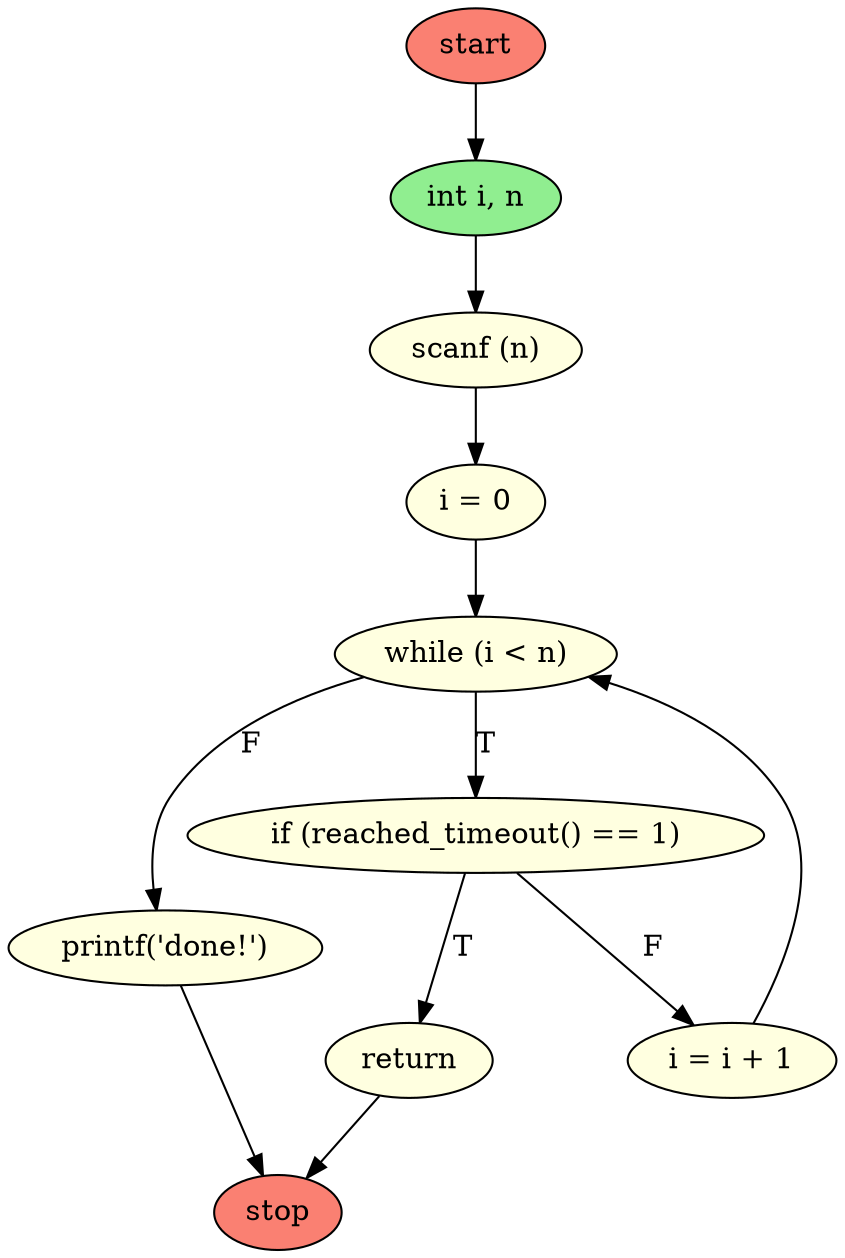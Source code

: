 digraph {
  outputorder=edgesfirst;
  1[shape=ellipse, fillcolor=salmon, style=filled, label="start"];
  2[shape=ellipse, fillcolor=palegreen2, style=filled, label="int i, n"];
  3[shape=ellipse, fillcolor=lightyellow, style=filled, label="scanf (n)"];
  4[shape=ellipse, fillcolor=lightyellow, style=filled, label="i = 0"];
  5[shape=ellipse, fillcolor=lightyellow, style=filled, label="while (i < n)"];
  6[shape=ellipse, fillcolor=lightyellow, style=filled, label="if (reached_timeout() == 1)"];
  7[shape=ellipse, fillcolor=lightyellow, style=filled, label="return"];
  8[shape=ellipse, fillcolor=salmon, style=filled, label="stop"];
  10[shape=ellipse, fillcolor=lightyellow, style=filled, label="i = i + 1"];
  11[shape=ellipse, fillcolor=lightyellow, style=filled, label="printf('done!')"];
  1 -> 2[style = ""];
  2 -> 3[style = ""];
  3 -> 4[style = ""];
  4 -> 5[style = ""];
  5 -> 11[style = "", label="F"];
  5 -> 6[style = "", label="T"];
  6 -> 10[style = "", label="F"];
  6 -> 7[style = "", label="T"];
  7 -> 8[style = ""];
  10 -> 5[style = ""];
  11 -> 8[style = ""];
}
